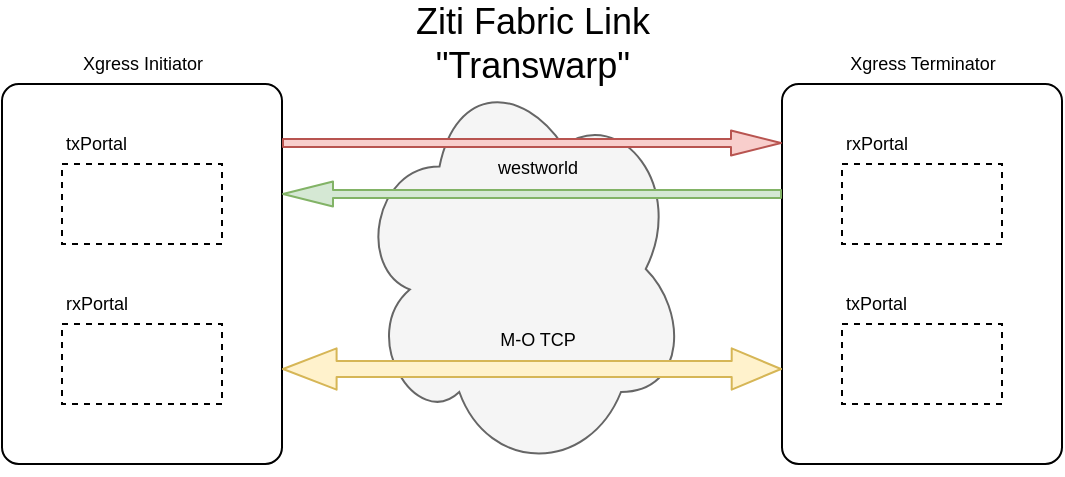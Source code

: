 <mxfile version="13.7.9" type="device"><diagram id="znpZULaj5ePCdcSi4iNU" name="Page-1"><mxGraphModel dx="814" dy="697" grid="1" gridSize="10" guides="1" tooltips="1" connect="1" arrows="1" fold="1" page="1" pageScale="1" pageWidth="600" pageHeight="300" math="0" shadow="0"><root><mxCell id="0"/><mxCell id="1" parent="0"/><mxCell id="k38j8RN_g3oVYdXTDW7o-18" value="" style="ellipse;shape=cloud;whiteSpace=wrap;html=1;rounded=1;fillColor=#f5f5f5;fontSize=9;align=left;strokeColor=#666666;fontColor=#333333;" vertex="1" parent="1"><mxGeometry x="212.5" y="58" width="165" height="205" as="geometry"/></mxCell><mxCell id="k38j8RN_g3oVYdXTDW7o-6" value="" style="rounded=1;whiteSpace=wrap;html=1;fillColor=none;fontSize=9;align=left;perimeterSpacing=0;arcSize=6;" vertex="1" parent="1"><mxGeometry x="35" y="68" width="140" height="190" as="geometry"/></mxCell><mxCell id="k38j8RN_g3oVYdXTDW7o-12" value="" style="rounded=1;whiteSpace=wrap;html=1;fillColor=none;fontSize=9;align=left;perimeterSpacing=0;arcSize=6;" vertex="1" parent="1"><mxGeometry x="425" y="68" width="140" height="190" as="geometry"/></mxCell><mxCell id="k38j8RN_g3oVYdXTDW7o-1" value="" style="rounded=0;whiteSpace=wrap;html=1;fillColor=none;align=left;dashed=1;" vertex="1" parent="1"><mxGeometry x="65" y="108" width="80" height="40" as="geometry"/></mxCell><mxCell id="k38j8RN_g3oVYdXTDW7o-3" value="txPortal" style="text;html=1;strokeColor=none;fillColor=none;align=left;verticalAlign=middle;whiteSpace=wrap;rounded=0;dashed=1;fontSize=9;" vertex="1" parent="1"><mxGeometry x="65" y="88" width="50" height="20" as="geometry"/></mxCell><mxCell id="k38j8RN_g3oVYdXTDW7o-4" value="" style="rounded=0;whiteSpace=wrap;html=1;fillColor=none;align=left;dashed=1;" vertex="1" parent="1"><mxGeometry x="65" y="188" width="80" height="40" as="geometry"/></mxCell><mxCell id="k38j8RN_g3oVYdXTDW7o-5" value="rxPortal" style="text;html=1;strokeColor=none;fillColor=none;align=left;verticalAlign=middle;whiteSpace=wrap;rounded=0;dashed=1;fontSize=9;" vertex="1" parent="1"><mxGeometry x="65" y="168" width="50" height="20" as="geometry"/></mxCell><mxCell id="k38j8RN_g3oVYdXTDW7o-7" value="Xgress Initiator" style="text;html=1;strokeColor=none;fillColor=none;align=center;verticalAlign=middle;whiteSpace=wrap;rounded=0;fontSize=9;" vertex="1" parent="1"><mxGeometry x="72.5" y="48" width="65" height="20" as="geometry"/></mxCell><mxCell id="k38j8RN_g3oVYdXTDW7o-8" value="" style="rounded=0;whiteSpace=wrap;html=1;fillColor=none;align=left;dashed=1;" vertex="1" parent="1"><mxGeometry x="455" y="108" width="80" height="40" as="geometry"/></mxCell><mxCell id="k38j8RN_g3oVYdXTDW7o-9" value="rxPortal" style="text;html=1;strokeColor=none;fillColor=none;align=left;verticalAlign=middle;whiteSpace=wrap;rounded=0;dashed=1;fontSize=9;" vertex="1" parent="1"><mxGeometry x="455" y="88" width="50" height="20" as="geometry"/></mxCell><mxCell id="k38j8RN_g3oVYdXTDW7o-10" value="" style="rounded=0;whiteSpace=wrap;html=1;fillColor=none;align=left;dashed=1;" vertex="1" parent="1"><mxGeometry x="455" y="188" width="80" height="40" as="geometry"/></mxCell><mxCell id="k38j8RN_g3oVYdXTDW7o-11" value="txPortal" style="text;html=1;strokeColor=none;fillColor=none;align=left;verticalAlign=middle;whiteSpace=wrap;rounded=0;dashed=1;fontSize=9;" vertex="1" parent="1"><mxGeometry x="455" y="168" width="50" height="20" as="geometry"/></mxCell><mxCell id="k38j8RN_g3oVYdXTDW7o-13" value="Xgress Terminator" style="text;html=1;strokeColor=none;fillColor=none;align=center;verticalAlign=middle;whiteSpace=wrap;rounded=0;fontSize=9;" vertex="1" parent="1"><mxGeometry x="442.5" y="48" width="105" height="20" as="geometry"/></mxCell><mxCell id="k38j8RN_g3oVYdXTDW7o-14" value="" style="shape=flexArrow;endArrow=classic;html=1;fontSize=9;width=4;endSize=8;endWidth=7.429;fillColor=#f8cecc;strokeColor=#b85450;" edge="1" parent="1"><mxGeometry width="50" height="50" relative="1" as="geometry"><mxPoint x="175" y="97.5" as="sourcePoint"/><mxPoint x="425" y="97.5" as="targetPoint"/></mxGeometry></mxCell><mxCell id="k38j8RN_g3oVYdXTDW7o-15" value="" style="shape=flexArrow;endArrow=classic;html=1;fontSize=9;width=4;endSize=8;endWidth=7.429;fillColor=#d5e8d4;strokeColor=#82b366;" edge="1" parent="1"><mxGeometry width="50" height="50" relative="1" as="geometry"><mxPoint x="425" y="123" as="sourcePoint"/><mxPoint x="175" y="123" as="targetPoint"/></mxGeometry></mxCell><mxCell id="k38j8RN_g3oVYdXTDW7o-17" value="westworld" style="text;html=1;strokeColor=none;fillColor=none;align=center;verticalAlign=middle;whiteSpace=wrap;rounded=0;fontSize=9;" vertex="1" parent="1"><mxGeometry x="283" y="100" width="40" height="20" as="geometry"/></mxCell><mxCell id="k38j8RN_g3oVYdXTDW7o-20" value="Ziti Fabric Link&lt;br&gt;&quot;Transwarp&quot;" style="text;html=1;strokeColor=none;fillColor=none;align=center;verticalAlign=middle;whiteSpace=wrap;rounded=0;fontSize=18;" vertex="1" parent="1"><mxGeometry x="228" y="38" width="145" height="20" as="geometry"/></mxCell><mxCell id="k38j8RN_g3oVYdXTDW7o-23" value="" style="shape=flexArrow;endArrow=classic;startArrow=classic;html=1;fontSize=18;exitX=1;exitY=0.75;exitDx=0;exitDy=0;entryX=0;entryY=0.75;entryDx=0;entryDy=0;fillColor=#fff2cc;strokeColor=#d6b656;endWidth=11.628;endSize=7.884;startWidth=11.628;startSize=8.6;width=8;" edge="1" parent="1" source="k38j8RN_g3oVYdXTDW7o-6" target="k38j8RN_g3oVYdXTDW7o-12"><mxGeometry width="50" height="50" relative="1" as="geometry"><mxPoint x="280" y="383" as="sourcePoint"/><mxPoint x="330" y="333" as="targetPoint"/></mxGeometry></mxCell><mxCell id="k38j8RN_g3oVYdXTDW7o-24" value="M-O TCP" style="text;html=1;strokeColor=none;fillColor=none;align=center;verticalAlign=middle;whiteSpace=wrap;rounded=0;fontSize=9;" vertex="1" parent="1"><mxGeometry x="283" y="186" width="40" height="20" as="geometry"/></mxCell></root></mxGraphModel></diagram></mxfile>